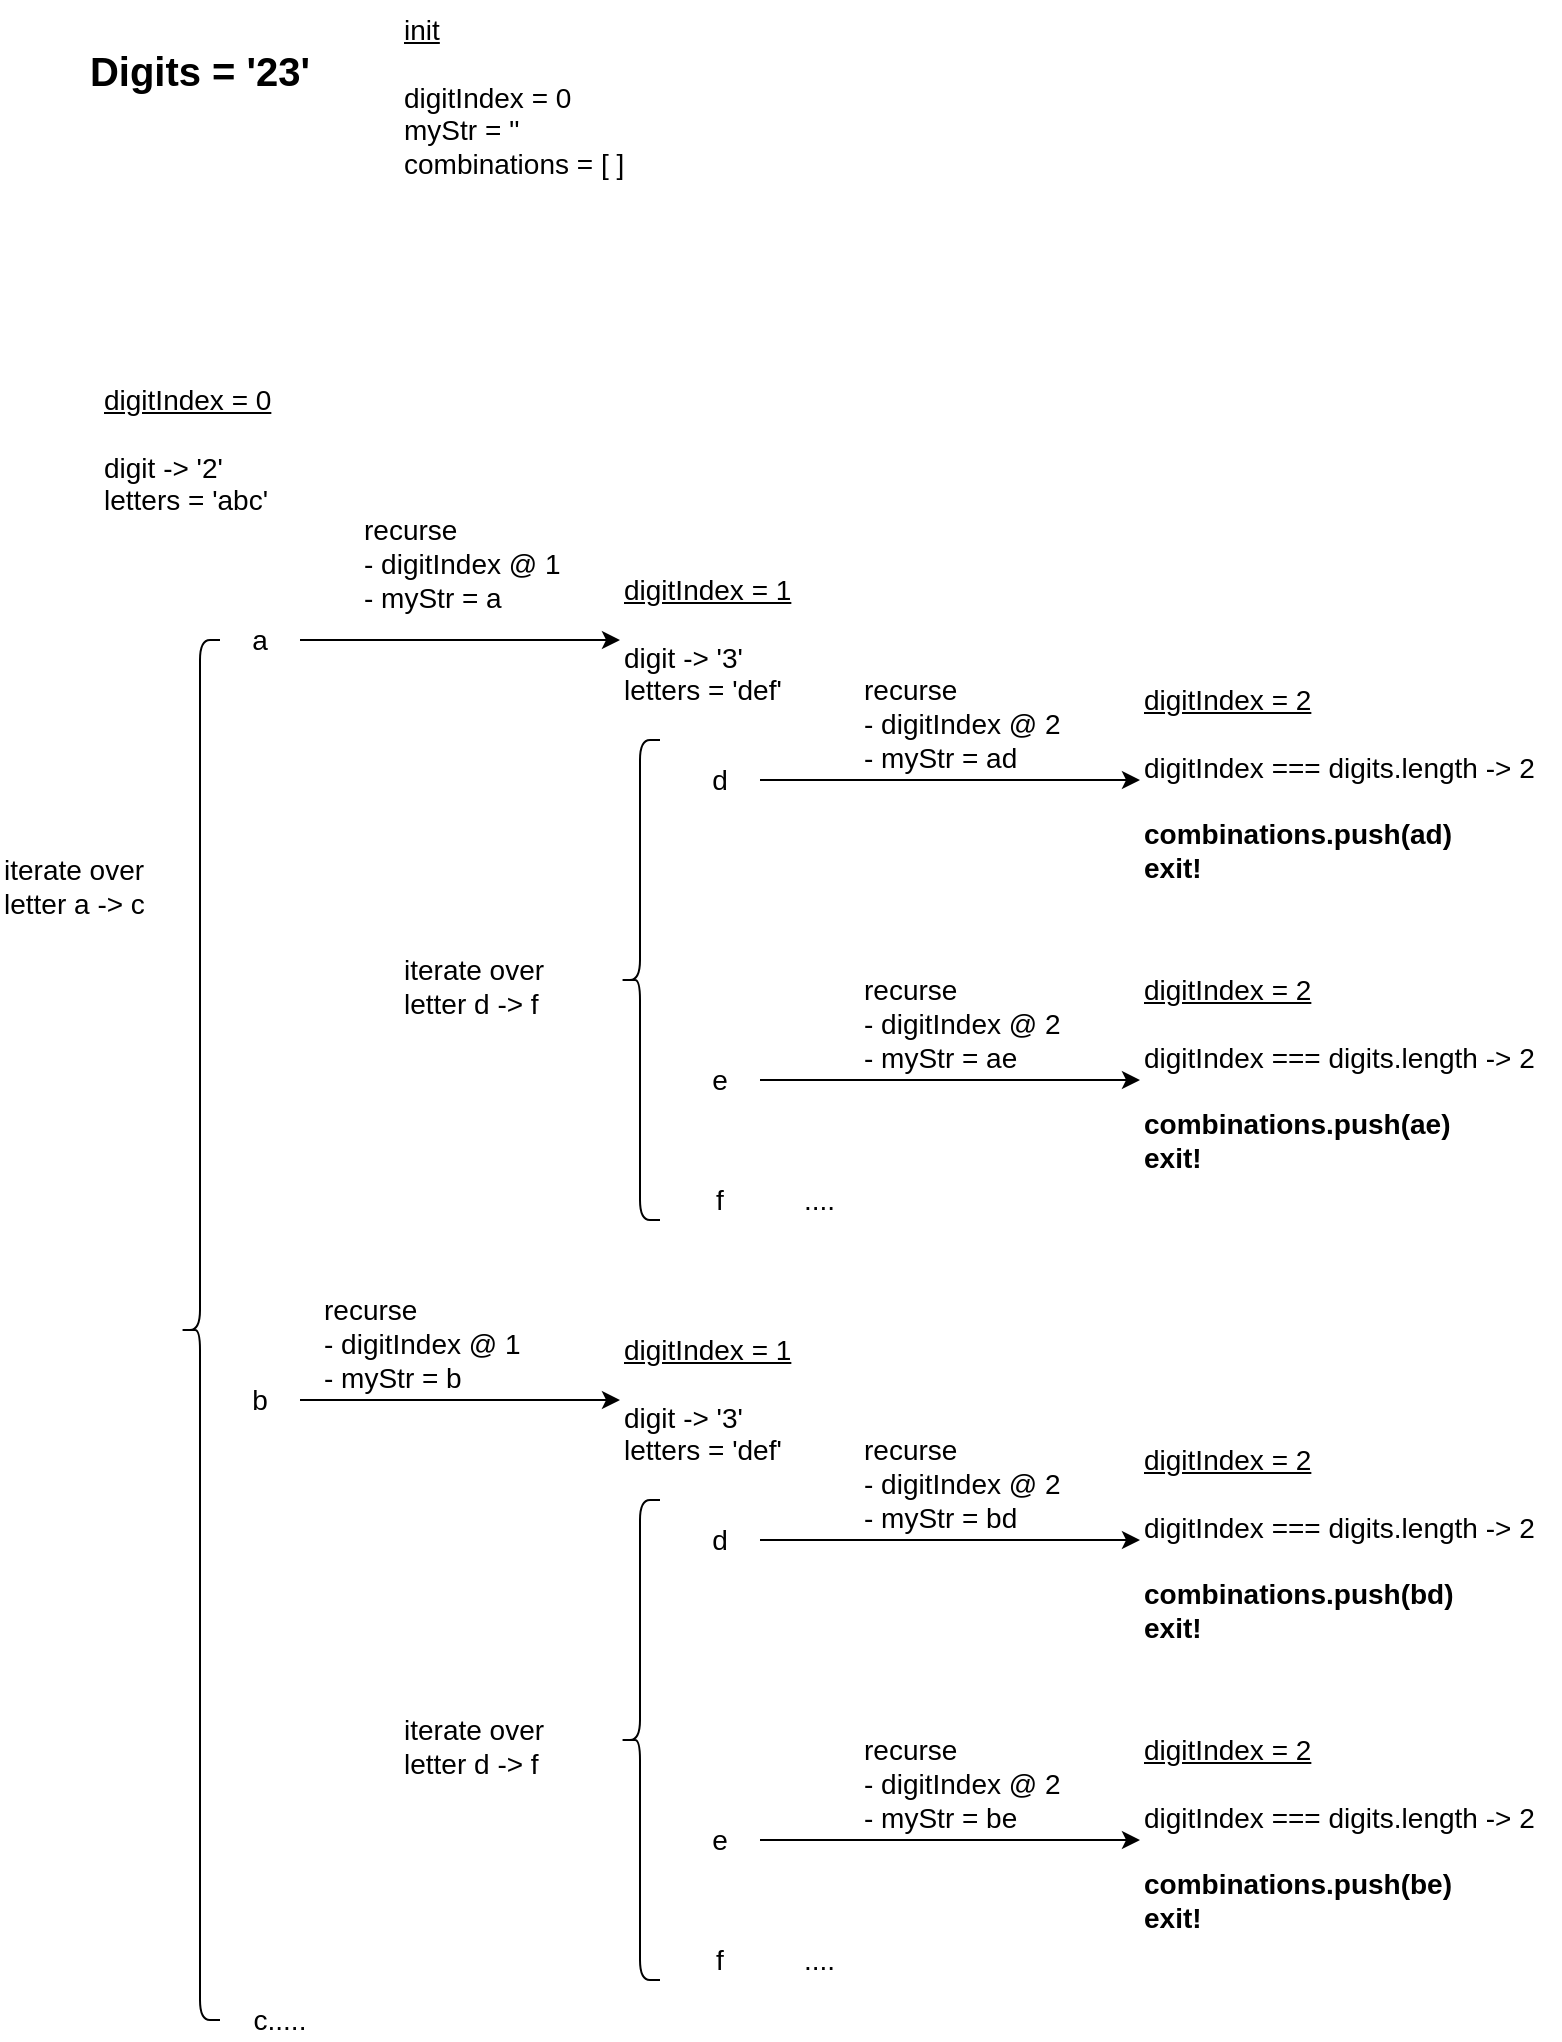 <mxfile version="14.6.13" type="device" pages="2"><diagram id="5uokHB6_kULKvT_LYLOu" name="LC17: Letter Combinations of a Phone Number"><mxGraphModel dx="1310" dy="812" grid="1" gridSize="10" guides="1" tooltips="1" connect="1" arrows="1" fold="1" page="1" pageScale="1" pageWidth="850" pageHeight="1100" math="0" shadow="0"><root><mxCell id="0"/><mxCell id="1" parent="0"/><mxCell id="tpT5C9OehyO62sepOGGb-1" value="Digits = '23'" style="text;html=1;strokeColor=none;fillColor=none;align=center;verticalAlign=middle;whiteSpace=wrap;rounded=0;fontSize=20;fontStyle=1" vertex="1" parent="1"><mxGeometry x="160" y="140" width="160" height="50" as="geometry"/></mxCell><mxCell id="tpT5C9OehyO62sepOGGb-2" value="&lt;u&gt;digitIndex = 0&lt;/u&gt;&lt;br&gt;&lt;br&gt;digit -&amp;gt; '2'&lt;br&gt;letters = 'abc'" style="text;html=1;strokeColor=none;fillColor=none;align=left;verticalAlign=top;whiteSpace=wrap;rounded=0;fontSize=14;" vertex="1" parent="1"><mxGeometry x="190" y="315" width="100" height="80" as="geometry"/></mxCell><mxCell id="tpT5C9OehyO62sepOGGb-3" value="&lt;u&gt;init&lt;/u&gt;&lt;br&gt;&lt;br&gt;digitIndex = 0&lt;br&gt;myStr = ''&lt;br&gt;combinations = [ ]" style="text;html=1;strokeColor=none;fillColor=none;align=left;verticalAlign=top;whiteSpace=wrap;rounded=0;fontSize=14;" vertex="1" parent="1"><mxGeometry x="340" y="130" width="160" height="100" as="geometry"/></mxCell><mxCell id="tpT5C9OehyO62sepOGGb-4" value="a" style="text;html=1;strokeColor=none;fillColor=none;align=center;verticalAlign=middle;whiteSpace=wrap;rounded=0;fontSize=14;" vertex="1" parent="1"><mxGeometry x="250" y="440" width="40" height="20" as="geometry"/></mxCell><mxCell id="tpT5C9OehyO62sepOGGb-5" value="b" style="text;html=1;strokeColor=none;fillColor=none;align=center;verticalAlign=middle;whiteSpace=wrap;rounded=0;fontSize=14;" vertex="1" parent="1"><mxGeometry x="250" y="820" width="40" height="20" as="geometry"/></mxCell><mxCell id="tpT5C9OehyO62sepOGGb-6" value="c....." style="text;html=1;strokeColor=none;fillColor=none;align=center;verticalAlign=middle;whiteSpace=wrap;rounded=0;fontSize=14;" vertex="1" parent="1"><mxGeometry x="260" y="1130" width="40" height="20" as="geometry"/></mxCell><mxCell id="tpT5C9OehyO62sepOGGb-7" value="" style="shape=curlyBracket;whiteSpace=wrap;html=1;rounded=1;fontSize=14;align=left;" vertex="1" parent="1"><mxGeometry x="230" y="450" width="20" height="690" as="geometry"/></mxCell><mxCell id="tpT5C9OehyO62sepOGGb-8" value="iterate over letter a -&amp;gt; c" style="text;html=1;strokeColor=none;fillColor=none;align=left;verticalAlign=top;whiteSpace=wrap;rounded=0;fontSize=14;" vertex="1" parent="1"><mxGeometry x="140" y="550" width="100" height="80" as="geometry"/></mxCell><mxCell id="tpT5C9OehyO62sepOGGb-9" value="&lt;u&gt;digitIndex = 1&lt;/u&gt;&lt;br&gt;&lt;br&gt;digit -&amp;gt; '3'&lt;br&gt;letters = 'def'" style="text;html=1;strokeColor=none;fillColor=none;align=left;verticalAlign=top;whiteSpace=wrap;rounded=0;fontSize=14;" vertex="1" parent="1"><mxGeometry x="450" y="410" width="100" height="80" as="geometry"/></mxCell><mxCell id="tpT5C9OehyO62sepOGGb-10" value="" style="endArrow=classic;html=1;fontSize=14;exitX=1;exitY=0.5;exitDx=0;exitDy=0;entryX=0;entryY=0.5;entryDx=0;entryDy=0;" edge="1" parent="1" source="tpT5C9OehyO62sepOGGb-4" target="tpT5C9OehyO62sepOGGb-9"><mxGeometry width="50" height="50" relative="1" as="geometry"><mxPoint x="350" y="490" as="sourcePoint"/><mxPoint x="400" y="440" as="targetPoint"/></mxGeometry></mxCell><mxCell id="tpT5C9OehyO62sepOGGb-11" value="recurse&lt;br&gt;- digitIndex @ 1&lt;br&gt;- myStr = a" style="text;html=1;strokeColor=none;fillColor=none;align=left;verticalAlign=top;whiteSpace=wrap;rounded=0;fontSize=14;" vertex="1" parent="1"><mxGeometry x="320" y="380" width="110" height="60" as="geometry"/></mxCell><mxCell id="tpT5C9OehyO62sepOGGb-12" value="&lt;u&gt;digitIndex = 1&lt;/u&gt;&lt;br&gt;&lt;br&gt;digit -&amp;gt; '3'&lt;br&gt;letters = 'def'" style="text;html=1;strokeColor=none;fillColor=none;align=left;verticalAlign=top;whiteSpace=wrap;rounded=0;fontSize=14;" vertex="1" parent="1"><mxGeometry x="450" y="790" width="100" height="80" as="geometry"/></mxCell><mxCell id="tpT5C9OehyO62sepOGGb-13" value="" style="endArrow=classic;html=1;fontSize=14;exitX=1;exitY=0.5;exitDx=0;exitDy=0;entryX=0;entryY=0.5;entryDx=0;entryDy=0;" edge="1" parent="1" source="tpT5C9OehyO62sepOGGb-5" target="tpT5C9OehyO62sepOGGb-12"><mxGeometry width="50" height="50" relative="1" as="geometry"><mxPoint x="300" y="730" as="sourcePoint"/><mxPoint x="460" y="730" as="targetPoint"/></mxGeometry></mxCell><mxCell id="tpT5C9OehyO62sepOGGb-14" value="recurse&lt;br&gt;- digitIndex @ 1&lt;br&gt;- myStr = b" style="text;html=1;strokeColor=none;fillColor=none;align=left;verticalAlign=top;whiteSpace=wrap;rounded=0;fontSize=14;" vertex="1" parent="1"><mxGeometry x="300" y="770" width="110" height="60" as="geometry"/></mxCell><mxCell id="tpT5C9OehyO62sepOGGb-15" value="&lt;u&gt;digitIndex = 2&lt;/u&gt;&lt;br&gt;&lt;br&gt;digitIndex === digits.length -&amp;gt; 2&lt;br&gt;&lt;br&gt;&lt;b&gt;combinations.push(ad)&lt;br&gt;exit!&lt;/b&gt;" style="text;html=1;strokeColor=none;fillColor=none;align=left;verticalAlign=top;whiteSpace=wrap;rounded=0;fontSize=14;" vertex="1" parent="1"><mxGeometry x="710" y="465" width="210" height="110" as="geometry"/></mxCell><mxCell id="tpT5C9OehyO62sepOGGb-17" value="d" style="text;html=1;strokeColor=none;fillColor=none;align=center;verticalAlign=middle;whiteSpace=wrap;rounded=0;fontSize=14;" vertex="1" parent="1"><mxGeometry x="480" y="510" width="40" height="20" as="geometry"/></mxCell><mxCell id="tpT5C9OehyO62sepOGGb-18" value="e" style="text;html=1;strokeColor=none;fillColor=none;align=center;verticalAlign=middle;whiteSpace=wrap;rounded=0;fontSize=14;" vertex="1" parent="1"><mxGeometry x="480" y="660" width="40" height="20" as="geometry"/></mxCell><mxCell id="tpT5C9OehyO62sepOGGb-19" value="f" style="text;html=1;strokeColor=none;fillColor=none;align=center;verticalAlign=middle;whiteSpace=wrap;rounded=0;fontSize=14;" vertex="1" parent="1"><mxGeometry x="480" y="720" width="40" height="20" as="geometry"/></mxCell><mxCell id="tpT5C9OehyO62sepOGGb-20" value="" style="endArrow=classic;html=1;fontSize=14;exitX=1;exitY=0.5;exitDx=0;exitDy=0;entryX=0;entryY=0.5;entryDx=0;entryDy=0;" edge="1" parent="1" source="tpT5C9OehyO62sepOGGb-17" target="tpT5C9OehyO62sepOGGb-15"><mxGeometry width="50" height="50" relative="1" as="geometry"><mxPoint x="590" y="560" as="sourcePoint"/><mxPoint x="640" y="510" as="targetPoint"/></mxGeometry></mxCell><mxCell id="tpT5C9OehyO62sepOGGb-21" value="recurse&lt;br&gt;- digitIndex @ 2&lt;br&gt;- myStr = ad" style="text;html=1;strokeColor=none;fillColor=none;align=left;verticalAlign=top;whiteSpace=wrap;rounded=0;fontSize=14;" vertex="1" parent="1"><mxGeometry x="570" y="460" width="110" height="60" as="geometry"/></mxCell><mxCell id="tpT5C9OehyO62sepOGGb-22" value="&lt;u&gt;digitIndex = 2&lt;/u&gt;&lt;br&gt;&lt;br&gt;digitIndex === digits.length -&amp;gt; 2&lt;br&gt;&lt;br&gt;&lt;b&gt;combinations.push(ae)&lt;br&gt;exit!&lt;/b&gt;" style="text;html=1;strokeColor=none;fillColor=none;align=left;verticalAlign=top;whiteSpace=wrap;rounded=0;fontSize=14;" vertex="1" parent="1"><mxGeometry x="710" y="610" width="210" height="110" as="geometry"/></mxCell><mxCell id="tpT5C9OehyO62sepOGGb-24" value="" style="endArrow=classic;html=1;fontSize=14;exitX=1;exitY=0.5;exitDx=0;exitDy=0;entryX=0;entryY=0.5;entryDx=0;entryDy=0;" edge="1" parent="1"><mxGeometry width="50" height="50" relative="1" as="geometry"><mxPoint x="520" y="670" as="sourcePoint"/><mxPoint x="710" y="670" as="targetPoint"/></mxGeometry></mxCell><mxCell id="tpT5C9OehyO62sepOGGb-25" value="recurse&lt;br&gt;- digitIndex @ 2&lt;br&gt;- myStr = ae" style="text;html=1;strokeColor=none;fillColor=none;align=left;verticalAlign=top;whiteSpace=wrap;rounded=0;fontSize=14;" vertex="1" parent="1"><mxGeometry x="570" y="610" width="110" height="60" as="geometry"/></mxCell><mxCell id="tpT5C9OehyO62sepOGGb-26" value="...." style="text;html=1;strokeColor=none;fillColor=none;align=left;verticalAlign=top;whiteSpace=wrap;rounded=0;fontSize=14;" vertex="1" parent="1"><mxGeometry x="540" y="715" width="110" height="30" as="geometry"/></mxCell><mxCell id="tpT5C9OehyO62sepOGGb-27" value="" style="shape=curlyBracket;whiteSpace=wrap;html=1;rounded=1;fontSize=14;align=left;" vertex="1" parent="1"><mxGeometry x="450" y="500" width="20" height="240" as="geometry"/></mxCell><mxCell id="tpT5C9OehyO62sepOGGb-28" value="iterate over letter d -&amp;gt; f" style="text;html=1;strokeColor=none;fillColor=none;align=left;verticalAlign=top;whiteSpace=wrap;rounded=0;fontSize=14;" vertex="1" parent="1"><mxGeometry x="340" y="600" width="100" height="80" as="geometry"/></mxCell><mxCell id="tpT5C9OehyO62sepOGGb-29" value="&lt;u&gt;digitIndex = 2&lt;/u&gt;&lt;br&gt;&lt;br&gt;digitIndex === digits.length -&amp;gt; 2&lt;br&gt;&lt;br&gt;&lt;b&gt;combinations.push(bd)&lt;br&gt;exit!&lt;/b&gt;" style="text;html=1;strokeColor=none;fillColor=none;align=left;verticalAlign=top;whiteSpace=wrap;rounded=0;fontSize=14;" vertex="1" parent="1"><mxGeometry x="710" y="845" width="210" height="110" as="geometry"/></mxCell><mxCell id="tpT5C9OehyO62sepOGGb-30" value="d" style="text;html=1;strokeColor=none;fillColor=none;align=center;verticalAlign=middle;whiteSpace=wrap;rounded=0;fontSize=14;" vertex="1" parent="1"><mxGeometry x="480" y="890" width="40" height="20" as="geometry"/></mxCell><mxCell id="tpT5C9OehyO62sepOGGb-31" value="e" style="text;html=1;strokeColor=none;fillColor=none;align=center;verticalAlign=middle;whiteSpace=wrap;rounded=0;fontSize=14;" vertex="1" parent="1"><mxGeometry x="480" y="1040" width="40" height="20" as="geometry"/></mxCell><mxCell id="tpT5C9OehyO62sepOGGb-32" value="f" style="text;html=1;strokeColor=none;fillColor=none;align=center;verticalAlign=middle;whiteSpace=wrap;rounded=0;fontSize=14;" vertex="1" parent="1"><mxGeometry x="480" y="1100" width="40" height="20" as="geometry"/></mxCell><mxCell id="tpT5C9OehyO62sepOGGb-33" value="" style="endArrow=classic;html=1;fontSize=14;exitX=1;exitY=0.5;exitDx=0;exitDy=0;entryX=0;entryY=0.5;entryDx=0;entryDy=0;" edge="1" parent="1" source="tpT5C9OehyO62sepOGGb-30" target="tpT5C9OehyO62sepOGGb-29"><mxGeometry width="50" height="50" relative="1" as="geometry"><mxPoint x="590" y="940" as="sourcePoint"/><mxPoint x="640" y="890" as="targetPoint"/></mxGeometry></mxCell><mxCell id="tpT5C9OehyO62sepOGGb-34" value="recurse&lt;br&gt;- digitIndex @ 2&lt;br&gt;- myStr = bd" style="text;html=1;strokeColor=none;fillColor=none;align=left;verticalAlign=top;whiteSpace=wrap;rounded=0;fontSize=14;" vertex="1" parent="1"><mxGeometry x="570" y="840" width="110" height="60" as="geometry"/></mxCell><mxCell id="tpT5C9OehyO62sepOGGb-35" value="&lt;u&gt;digitIndex = 2&lt;/u&gt;&lt;br&gt;&lt;br&gt;digitIndex === digits.length -&amp;gt; 2&lt;br&gt;&lt;br&gt;&lt;b&gt;combinations.push(be)&lt;br&gt;exit!&lt;/b&gt;" style="text;html=1;strokeColor=none;fillColor=none;align=left;verticalAlign=top;whiteSpace=wrap;rounded=0;fontSize=14;" vertex="1" parent="1"><mxGeometry x="710" y="990" width="210" height="110" as="geometry"/></mxCell><mxCell id="tpT5C9OehyO62sepOGGb-36" value="" style="endArrow=classic;html=1;fontSize=14;exitX=1;exitY=0.5;exitDx=0;exitDy=0;entryX=0;entryY=0.5;entryDx=0;entryDy=0;" edge="1" parent="1"><mxGeometry width="50" height="50" relative="1" as="geometry"><mxPoint x="520" y="1050" as="sourcePoint"/><mxPoint x="710" y="1050" as="targetPoint"/></mxGeometry></mxCell><mxCell id="tpT5C9OehyO62sepOGGb-37" value="recurse&lt;br&gt;- digitIndex @ 2&lt;br&gt;- myStr = be" style="text;html=1;strokeColor=none;fillColor=none;align=left;verticalAlign=top;whiteSpace=wrap;rounded=0;fontSize=14;" vertex="1" parent="1"><mxGeometry x="570" y="990" width="110" height="60" as="geometry"/></mxCell><mxCell id="tpT5C9OehyO62sepOGGb-38" value="...." style="text;html=1;strokeColor=none;fillColor=none;align=left;verticalAlign=top;whiteSpace=wrap;rounded=0;fontSize=14;" vertex="1" parent="1"><mxGeometry x="540" y="1095" width="110" height="30" as="geometry"/></mxCell><mxCell id="tpT5C9OehyO62sepOGGb-39" value="" style="shape=curlyBracket;whiteSpace=wrap;html=1;rounded=1;fontSize=14;align=left;" vertex="1" parent="1"><mxGeometry x="450" y="880" width="20" height="240" as="geometry"/></mxCell><mxCell id="tpT5C9OehyO62sepOGGb-40" value="iterate over letter d -&amp;gt; f" style="text;html=1;strokeColor=none;fillColor=none;align=left;verticalAlign=top;whiteSpace=wrap;rounded=0;fontSize=14;" vertex="1" parent="1"><mxGeometry x="340" y="980" width="100" height="80" as="geometry"/></mxCell></root></mxGraphModel></diagram><diagram id="pSCcazf5C_0qfcGw3Gmh" name="LC212: Word Search II"><mxGraphModel dx="2560" dy="1912" grid="1" gridSize="10" guides="1" tooltips="1" connect="1" arrows="1" fold="1" page="1" pageScale="1" pageWidth="850" pageHeight="1100" math="0" shadow="0"><root><mxCell id="v2fUpRBBp3sD8vSd8xSZ-0"/><mxCell id="v2fUpRBBp3sD8vSd8xSZ-1" parent="v2fUpRBBp3sD8vSd8xSZ-0"/><mxCell id="v2fUpRBBp3sD8vSd8xSZ-2" value="Building a Trie" style="text;html=1;strokeColor=none;fillColor=none;align=center;verticalAlign=middle;whiteSpace=wrap;rounded=0;fontSize=20;fontStyle=1" vertex="1" parent="v2fUpRBBp3sD8vSd8xSZ-1"><mxGeometry x="70" y="-50" width="220" height="40" as="geometry"/></mxCell><mxCell id="v2fUpRBBp3sD8vSd8xSZ-3" value="words: [dot, dog]" style="text;html=1;strokeColor=none;fillColor=none;align=center;verticalAlign=middle;whiteSpace=wrap;rounded=0;fontSize=14;" vertex="1" parent="v2fUpRBBp3sD8vSd8xSZ-1"><mxGeometry x="320" y="-30" width="140" height="30" as="geometry"/></mxCell><mxCell id="v2fUpRBBp3sD8vSd8xSZ-4" value="root" style="ellipse;whiteSpace=wrap;html=1;aspect=fixed;fontSize=14;align=center;" vertex="1" parent="v2fUpRBBp3sD8vSd8xSZ-1"><mxGeometry x="270" y="180" width="30" height="30" as="geometry"/></mxCell><mxCell id="v2fUpRBBp3sD8vSd8xSZ-5" value="d" style="ellipse;whiteSpace=wrap;html=1;aspect=fixed;fontSize=14;align=center;" vertex="1" parent="v2fUpRBBp3sD8vSd8xSZ-1"><mxGeometry x="185" y="330" width="30" height="30" as="geometry"/></mxCell><mxCell id="v2fUpRBBp3sD8vSd8xSZ-6" value="o" style="ellipse;whiteSpace=wrap;html=1;aspect=fixed;fontSize=14;align=center;" vertex="1" parent="v2fUpRBBp3sD8vSd8xSZ-1"><mxGeometry x="185" y="480" width="30" height="30" as="geometry"/></mxCell><mxCell id="v2fUpRBBp3sD8vSd8xSZ-7" value="g" style="ellipse;whiteSpace=wrap;html=1;aspect=fixed;fontSize=14;align=center;" vertex="1" parent="v2fUpRBBp3sD8vSd8xSZ-1"><mxGeometry x="135" y="550" width="30" height="30" as="geometry"/></mxCell><mxCell id="v2fUpRBBp3sD8vSd8xSZ-8" value="t" style="ellipse;whiteSpace=wrap;html=1;aspect=fixed;fontSize=14;align=center;" vertex="1" parent="v2fUpRBBp3sD8vSd8xSZ-1"><mxGeometry x="235" y="550" width="30" height="30" as="geometry"/></mxCell><mxCell id="v2fUpRBBp3sD8vSd8xSZ-9" value="" style="endArrow=classic;html=1;fontSize=14;exitX=0;exitY=1;exitDx=0;exitDy=0;entryX=0.5;entryY=0;entryDx=0;entryDy=0;" edge="1" parent="v2fUpRBBp3sD8vSd8xSZ-1" source="v2fUpRBBp3sD8vSd8xSZ-4" target="v2fUpRBBp3sD8vSd8xSZ-5"><mxGeometry width="50" height="50" relative="1" as="geometry"><mxPoint x="220" y="250" as="sourcePoint"/><mxPoint x="270" y="200" as="targetPoint"/></mxGeometry></mxCell><mxCell id="v2fUpRBBp3sD8vSd8xSZ-56" value="recurse" style="edgeLabel;html=1;align=center;verticalAlign=middle;resizable=0;points=[];fontSize=14;" vertex="1" connectable="0" parent="v2fUpRBBp3sD8vSd8xSZ-9"><mxGeometry x="-0.135" y="1" relative="1" as="geometry"><mxPoint as="offset"/></mxGeometry></mxCell><mxCell id="v2fUpRBBp3sD8vSd8xSZ-10" value="" style="endArrow=classic;html=1;fontSize=14;exitX=0.5;exitY=1;exitDx=0;exitDy=0;entryX=0.5;entryY=0;entryDx=0;entryDy=0;" edge="1" parent="v2fUpRBBp3sD8vSd8xSZ-1" source="v2fUpRBBp3sD8vSd8xSZ-5" target="v2fUpRBBp3sD8vSd8xSZ-6"><mxGeometry width="50" height="50" relative="1" as="geometry"><mxPoint x="249.393" y="295.607" as="sourcePoint"/><mxPoint x="210" y="340" as="targetPoint"/></mxGeometry></mxCell><mxCell id="v2fUpRBBp3sD8vSd8xSZ-57" value="recurse" style="edgeLabel;html=1;align=center;verticalAlign=middle;resizable=0;points=[];fontSize=14;" vertex="1" connectable="0" parent="v2fUpRBBp3sD8vSd8xSZ-10"><mxGeometry x="-0.529" y="3" relative="1" as="geometry"><mxPoint as="offset"/></mxGeometry></mxCell><mxCell id="v2fUpRBBp3sD8vSd8xSZ-11" value="" style="endArrow=classic;html=1;fontSize=14;exitX=0;exitY=1;exitDx=0;exitDy=0;entryX=0.5;entryY=0;entryDx=0;entryDy=0;" edge="1" parent="v2fUpRBBp3sD8vSd8xSZ-1" source="v2fUpRBBp3sD8vSd8xSZ-6" target="v2fUpRBBp3sD8vSd8xSZ-7"><mxGeometry width="50" height="50" relative="1" as="geometry"><mxPoint x="210" y="450" as="sourcePoint"/><mxPoint x="210" y="490" as="targetPoint"/></mxGeometry></mxCell><mxCell id="v2fUpRBBp3sD8vSd8xSZ-12" value="" style="endArrow=classic;html=1;fontSize=14;exitX=1;exitY=1;exitDx=0;exitDy=0;entryX=0.5;entryY=0;entryDx=0;entryDy=0;" edge="1" parent="v2fUpRBBp3sD8vSd8xSZ-1" source="v2fUpRBBp3sD8vSd8xSZ-6" target="v2fUpRBBp3sD8vSd8xSZ-8"><mxGeometry width="50" height="50" relative="1" as="geometry"><mxPoint x="199.393" y="515.607" as="sourcePoint"/><mxPoint x="160" y="560" as="targetPoint"/></mxGeometry></mxCell><mxCell id="v2fUpRBBp3sD8vSd8xSZ-13" value="TrieNode: {&amp;nbsp; &lt;br&gt;&lt;blockquote style=&quot;margin: 0 0 0 40px ; border: none ; padding: 0px&quot;&gt;&lt;blockquote style=&quot;margin: 0 0 0 40px ; border: none ; padding: 0px&quot;&gt;children: {},&lt;/blockquote&gt;&lt;blockquote style=&quot;margin: 0 0 0 40px ; border: none ; padding: 0px&quot;&gt;word: null&lt;/blockquote&gt;&lt;span&gt;}&lt;/span&gt;&lt;/blockquote&gt;" style="text;html=1;strokeColor=none;fillColor=none;align=left;verticalAlign=middle;whiteSpace=wrap;rounded=0;fontSize=14;" vertex="1" parent="v2fUpRBBp3sD8vSd8xSZ-1"><mxGeometry x="335" y="10" width="225" height="70" as="geometry"/></mxCell><mxCell id="v2fUpRBBp3sD8vSd8xSZ-14" value="loop over each word&amp;nbsp;" style="text;html=1;strokeColor=none;fillColor=none;align=left;verticalAlign=middle;whiteSpace=wrap;rounded=0;fontSize=14;" vertex="1" parent="v2fUpRBBp3sD8vSd8xSZ-1"><mxGeometry x="-140" y="40" width="225" height="30" as="geometry"/></mxCell><mxCell id="v2fUpRBBp3sD8vSd8xSZ-15" value="word == dog" style="text;html=1;strokeColor=none;fillColor=none;align=left;verticalAlign=middle;whiteSpace=wrap;rounded=0;fontSize=14;fontStyle=4" vertex="1" parent="v2fUpRBBp3sD8vSd8xSZ-1"><mxGeometry x="-140" y="90" width="80" height="30" as="geometry"/></mxCell><mxCell id="v2fUpRBBp3sD8vSd8xSZ-17" value="@ root, charIndex @0 -&amp;gt; d&lt;br&gt;&lt;blockquote style=&quot;margin: 0 0 0 40px ; border: none ; padding: 0px&quot;&gt;root.children[d] exist? no!&lt;/blockquote&gt;&lt;blockquote style=&quot;margin: 0 0 0 40px ; border: none ; padding: 0px&quot;&gt;&lt;br&gt;&lt;/blockquote&gt;&lt;blockquote style=&quot;margin: 0 0 0 40px ; border: none ; padding: 0px&quot;&gt;root.children[d] = TreeNode()&lt;/blockquote&gt;&lt;blockquote style=&quot;margin: 0 0 0 40px ; border: none ; padding: 0px&quot;&gt;&lt;br&gt;&lt;/blockquote&gt;&lt;blockquote style=&quot;margin: 0 0 0 40px ; border: none ; padding: 0px&quot;&gt;currentNode = root.children[d] -&amp;gt; nodeD&lt;/blockquote&gt;&lt;blockquote style=&quot;margin: 0 0 0 40px ; border: none ; padding: 0px&quot;&gt;&lt;blockquote style=&quot;margin: 0 0 0 40px ; border: none ; padding: 0px&quot;&gt;&lt;br&gt;&lt;/blockquote&gt;&lt;/blockquote&gt;" style="text;html=1;strokeColor=none;fillColor=none;align=left;verticalAlign=top;whiteSpace=wrap;rounded=0;fontSize=14;" vertex="1" parent="v2fUpRBBp3sD8vSd8xSZ-1"><mxGeometry x="-140" y="120" width="340" height="110" as="geometry"/></mxCell><mxCell id="v2fUpRBBp3sD8vSd8xSZ-18" value="@ nodeD, charIndex @1 -&amp;gt; o&lt;br&gt;&lt;blockquote style=&quot;margin: 0 0 0 40px ; border: none ; padding: 0px&quot;&gt;nodeD.children[o] exist? no!&lt;/blockquote&gt;&lt;blockquote style=&quot;margin: 0 0 0 40px ; border: none ; padding: 0px&quot;&gt;&lt;br&gt;&lt;/blockquote&gt;&lt;blockquote style=&quot;margin: 0 0 0 40px ; border: none ; padding: 0px&quot;&gt;nodeD.children[o] = TreeNode()&lt;/blockquote&gt;&lt;blockquote style=&quot;margin: 0 0 0 40px ; border: none ; padding: 0px&quot;&gt;&lt;br&gt;&lt;/blockquote&gt;&lt;blockquote style=&quot;margin: 0 0 0 40px ; border: none ; padding: 0px&quot;&gt;nodeD = root.children[o] -&amp;gt; nodeO&lt;/blockquote&gt;&lt;blockquote style=&quot;margin: 0 0 0 40px ; border: none ; padding: 0px&quot;&gt;&lt;blockquote style=&quot;margin: 0 0 0 40px ; border: none ; padding: 0px&quot;&gt;&lt;br&gt;&lt;/blockquote&gt;&lt;/blockquote&gt;" style="text;html=1;strokeColor=none;fillColor=none;align=left;verticalAlign=top;whiteSpace=wrap;rounded=0;fontSize=14;" vertex="1" parent="v2fUpRBBp3sD8vSd8xSZ-1"><mxGeometry x="-125" y="270" width="340" height="110" as="geometry"/></mxCell><mxCell id="v2fUpRBBp3sD8vSd8xSZ-19" value="@ nodeO, charIndex @2 -&amp;gt; g&lt;br&gt;&lt;blockquote style=&quot;margin: 0 0 0 40px ; border: none ; padding: 0px&quot;&gt;nodeO.children[g] exist? no!&lt;/blockquote&gt;&lt;blockquote style=&quot;margin: 0 0 0 40px ; border: none ; padding: 0px&quot;&gt;&lt;br&gt;&lt;/blockquote&gt;&lt;blockquote style=&quot;margin: 0 0 0 40px ; border: none ; padding: 0px&quot;&gt;nodeO.children[g] = TreeNode()&lt;/blockquote&gt;&lt;blockquote style=&quot;margin: 0 0 0 40px ; border: none ; padding: 0px&quot;&gt;&lt;br&gt;&lt;/blockquote&gt;&lt;blockquote style=&quot;margin: 0 0 0 40px ; border: none ; padding: 0px&quot;&gt;currentNode = root.children[g] -&amp;gt; nodeG&lt;/blockquote&gt;&lt;blockquote style=&quot;margin: 0 0 0 40px ; border: none ; padding: 0px&quot;&gt;&lt;blockquote style=&quot;margin: 0 0 0 40px ; border: none ; padding: 0px&quot;&gt;&lt;br&gt;&lt;/blockquote&gt;&lt;/blockquote&gt;" style="text;html=1;strokeColor=none;fillColor=none;align=left;verticalAlign=top;whiteSpace=wrap;rounded=0;fontSize=14;" vertex="1" parent="v2fUpRBBp3sD8vSd8xSZ-1"><mxGeometry x="-125" y="410" width="340" height="110" as="geometry"/></mxCell><mxCell id="v2fUpRBBp3sD8vSd8xSZ-20" value="@ nodeG (after loop ends)&lt;br&gt;&lt;blockquote style=&quot;margin: 0 0 0 40px ; border: none ; padding: 0px&quot;&gt;&lt;b&gt;nodeG.word = word -&amp;gt; dog!&lt;/b&gt;&lt;/blockquote&gt;&lt;br&gt;&lt;blockquote style=&quot;margin: 0 0 0 40px ; border: none ; padding: 0px&quot;&gt;&lt;br&gt;&lt;/blockquote&gt;" style="text;html=1;strokeColor=none;fillColor=none;align=left;verticalAlign=top;whiteSpace=wrap;rounded=0;fontSize=14;" vertex="1" parent="v2fUpRBBp3sD8vSd8xSZ-1"><mxGeometry x="-115" y="560" width="340" height="110" as="geometry"/></mxCell><mxCell id="v2fUpRBBp3sD8vSd8xSZ-21" value="word == dot" style="text;html=1;strokeColor=none;fillColor=none;align=left;verticalAlign=middle;whiteSpace=wrap;rounded=0;fontSize=14;fontStyle=4" vertex="1" parent="v2fUpRBBp3sD8vSd8xSZ-1"><mxGeometry x="330" y="110" width="80" height="30" as="geometry"/></mxCell><mxCell id="v2fUpRBBp3sD8vSd8xSZ-22" value="@ root, charIndex @0 -&amp;gt; d&lt;br&gt;&lt;blockquote style=&quot;margin: 0 0 0 40px ; border: none ; padding: 0px&quot;&gt;root.children[d] exist? yes!&lt;/blockquote&gt;&lt;blockquote style=&quot;margin: 0 0 0 40px ; border: none ; padding: 0px&quot;&gt;&lt;br&gt;&lt;/blockquote&gt;&lt;blockquote style=&quot;margin: 0 0 0 40px ; border: none ; padding: 0px&quot;&gt;currentNode = root.children[d] -&amp;gt; nodeD&lt;/blockquote&gt;&lt;blockquote style=&quot;margin: 0 0 0 40px ; border: none ; padding: 0px&quot;&gt;&lt;blockquote style=&quot;margin: 0 0 0 40px ; border: none ; padding: 0px&quot;&gt;&lt;br&gt;&lt;/blockquote&gt;&lt;/blockquote&gt;" style="text;html=1;strokeColor=none;fillColor=none;align=left;verticalAlign=top;whiteSpace=wrap;rounded=0;fontSize=14;" vertex="1" parent="v2fUpRBBp3sD8vSd8xSZ-1"><mxGeometry x="330" y="140" width="340" height="80" as="geometry"/></mxCell><mxCell id="v2fUpRBBp3sD8vSd8xSZ-24" value="@ nodeD, charIndex @1 -&amp;gt; o&lt;br&gt;&lt;blockquote style=&quot;margin: 0 0 0 40px ; border: none ; padding: 0px&quot;&gt;nodeD.children[o] exist? yes!&lt;/blockquote&gt;&lt;blockquote style=&quot;margin: 0 0 0 40px ; border: none ; padding: 0px&quot;&gt;&lt;br&gt;&lt;/blockquote&gt;&lt;blockquote style=&quot;margin: 0 0 0 40px ; border: none ; padding: 0px&quot;&gt;currentNode = root.children[o] -&amp;gt; nodeO&lt;/blockquote&gt;&lt;blockquote style=&quot;margin: 0 0 0 40px ; border: none ; padding: 0px&quot;&gt;&lt;blockquote style=&quot;margin: 0 0 0 40px ; border: none ; padding: 0px&quot;&gt;&lt;br&gt;&lt;/blockquote&gt;&lt;/blockquote&gt;" style="text;html=1;strokeColor=none;fillColor=none;align=left;verticalAlign=top;whiteSpace=wrap;rounded=0;fontSize=14;" vertex="1" parent="v2fUpRBBp3sD8vSd8xSZ-1"><mxGeometry x="270" y="290" width="340" height="80" as="geometry"/></mxCell><mxCell id="v2fUpRBBp3sD8vSd8xSZ-25" value="@ nodeO, charIndex @2 -&amp;gt; g&lt;br&gt;&lt;blockquote style=&quot;margin: 0 0 0 40px ; border: none ; padding: 0px&quot;&gt;nodeO.children[t] exist? no!&lt;/blockquote&gt;&lt;blockquote style=&quot;margin: 0 0 0 40px ; border: none ; padding: 0px&quot;&gt;&lt;br&gt;&lt;/blockquote&gt;&lt;blockquote style=&quot;margin: 0 0 0 40px ; border: none ; padding: 0px&quot;&gt;nodeO.children[t] = TreeNode()&lt;/blockquote&gt;&lt;blockquote style=&quot;margin: 0 0 0 40px ; border: none ; padding: 0px&quot;&gt;&lt;br&gt;&lt;/blockquote&gt;&lt;blockquote style=&quot;margin: 0 0 0 40px ; border: none ; padding: 0px&quot;&gt;currentNode = root.children[t] -&amp;gt; nodeT&lt;/blockquote&gt;&lt;blockquote style=&quot;margin: 0 0 0 40px ; border: none ; padding: 0px&quot;&gt;&lt;blockquote style=&quot;margin: 0 0 0 40px ; border: none ; padding: 0px&quot;&gt;&lt;br&gt;&lt;/blockquote&gt;&lt;/blockquote&gt;" style="text;html=1;strokeColor=none;fillColor=none;align=left;verticalAlign=top;whiteSpace=wrap;rounded=0;fontSize=14;" vertex="1" parent="v2fUpRBBp3sD8vSd8xSZ-1"><mxGeometry x="255" y="420" width="340" height="110" as="geometry"/></mxCell><mxCell id="v2fUpRBBp3sD8vSd8xSZ-26" value="@ nodeT (after loop ends)&lt;br&gt;&lt;blockquote style=&quot;margin: 0 0 0 40px ; border: none ; padding: 0px&quot;&gt;&lt;b&gt;nodeT.word = word -&amp;gt; dot!&lt;/b&gt;&lt;/blockquote&gt;&lt;br&gt;&lt;blockquote style=&quot;margin: 0 0 0 40px ; border: none ; padding: 0px&quot;&gt;&lt;br&gt;&lt;/blockquote&gt;" style="text;html=1;strokeColor=none;fillColor=none;align=left;verticalAlign=top;whiteSpace=wrap;rounded=0;fontSize=14;" vertex="1" parent="v2fUpRBBp3sD8vSd8xSZ-1"><mxGeometry x="290" y="550" width="340" height="110" as="geometry"/></mxCell><mxCell id="v2fUpRBBp3sD8vSd8xSZ-37" value="root's children" style="swimlane;fontStyle=0;childLayout=stackLayout;horizontal=1;startSize=26;horizontalStack=0;resizeParent=1;resizeParentMax=0;resizeLast=0;collapsible=1;marginBottom=0;fontSize=14;align=center;" vertex="1" parent="v2fUpRBBp3sD8vSd8xSZ-1"><mxGeometry x="-290" y="120" width="120" height="52" as="geometry"/></mxCell><mxCell id="v2fUpRBBp3sD8vSd8xSZ-38" value="nodeD" style="text;strokeColor=none;fillColor=none;align=left;verticalAlign=top;spacingLeft=4;spacingRight=4;overflow=hidden;rotatable=0;points=[[0,0.5],[1,0.5]];portConstraint=eastwest;" vertex="1" parent="v2fUpRBBp3sD8vSd8xSZ-37"><mxGeometry y="26" width="120" height="26" as="geometry"/></mxCell><mxCell id="v2fUpRBBp3sD8vSd8xSZ-41" value="nodeD's children" style="swimlane;fontStyle=0;childLayout=stackLayout;horizontal=1;startSize=26;horizontalStack=0;resizeParent=1;resizeParentMax=0;resizeLast=0;collapsible=1;marginBottom=0;fontSize=14;align=center;" vertex="1" parent="v2fUpRBBp3sD8vSd8xSZ-1"><mxGeometry x="-280" y="285" width="130" height="80" as="geometry"/></mxCell><mxCell id="v2fUpRBBp3sD8vSd8xSZ-42" value="nodeO&#10;" style="text;strokeColor=none;fillColor=none;align=left;verticalAlign=top;spacingLeft=4;spacingRight=4;overflow=hidden;rotatable=0;points=[[0,0.5],[1,0.5]];portConstraint=eastwest;" vertex="1" parent="v2fUpRBBp3sD8vSd8xSZ-41"><mxGeometry y="26" width="130" height="54" as="geometry"/></mxCell><mxCell id="v2fUpRBBp3sD8vSd8xSZ-43" value="nodeO's children" style="swimlane;fontStyle=0;childLayout=stackLayout;horizontal=1;startSize=26;horizontalStack=0;resizeParent=1;resizeParentMax=0;resizeLast=0;collapsible=1;marginBottom=0;fontSize=14;align=center;" vertex="1" parent="v2fUpRBBp3sD8vSd8xSZ-1"><mxGeometry x="-280" y="420" width="130" height="80" as="geometry"/></mxCell><mxCell id="v2fUpRBBp3sD8vSd8xSZ-44" value="nodeG" style="text;strokeColor=none;fillColor=none;align=left;verticalAlign=top;spacingLeft=4;spacingRight=4;overflow=hidden;rotatable=0;points=[[0,0.5],[1,0.5]];portConstraint=eastwest;" vertex="1" parent="v2fUpRBBp3sD8vSd8xSZ-43"><mxGeometry y="26" width="130" height="54" as="geometry"/></mxCell><mxCell id="v2fUpRBBp3sD8vSd8xSZ-46" value="nodeG's children" style="swimlane;fontStyle=0;childLayout=stackLayout;horizontal=1;startSize=26;horizontalStack=0;resizeParent=1;resizeParentMax=0;resizeLast=0;collapsible=1;marginBottom=0;fontSize=14;align=center;" vertex="1" parent="v2fUpRBBp3sD8vSd8xSZ-1"><mxGeometry x="-285" y="540" width="140" height="80" as="geometry"/></mxCell><mxCell id="v2fUpRBBp3sD8vSd8xSZ-47" value="&lt;empty&gt;" style="text;strokeColor=none;fillColor=none;align=left;verticalAlign=top;spacingLeft=4;spacingRight=4;overflow=hidden;rotatable=0;points=[[0,0.5],[1,0.5]];portConstraint=eastwest;" vertex="1" parent="v2fUpRBBp3sD8vSd8xSZ-46"><mxGeometry y="26" width="140" height="54" as="geometry"/></mxCell><mxCell id="v2fUpRBBp3sD8vSd8xSZ-48" value="root's children" style="swimlane;fontStyle=0;childLayout=stackLayout;horizontal=1;startSize=26;horizontalStack=0;resizeParent=1;resizeParentMax=0;resizeLast=0;collapsible=1;marginBottom=0;fontSize=14;align=center;" vertex="1" parent="v2fUpRBBp3sD8vSd8xSZ-1"><mxGeometry x="570" y="120" width="120" height="52" as="geometry"/></mxCell><mxCell id="v2fUpRBBp3sD8vSd8xSZ-49" value="nodeD" style="text;strokeColor=none;fillColor=none;align=left;verticalAlign=top;spacingLeft=4;spacingRight=4;overflow=hidden;rotatable=0;points=[[0,0.5],[1,0.5]];portConstraint=eastwest;" vertex="1" parent="v2fUpRBBp3sD8vSd8xSZ-48"><mxGeometry y="26" width="120" height="26" as="geometry"/></mxCell><mxCell id="v2fUpRBBp3sD8vSd8xSZ-50" value="nodeD's children" style="swimlane;fontStyle=0;childLayout=stackLayout;horizontal=1;startSize=26;horizontalStack=0;resizeParent=1;resizeParentMax=0;resizeLast=0;collapsible=1;marginBottom=0;fontSize=14;align=center;" vertex="1" parent="v2fUpRBBp3sD8vSd8xSZ-1"><mxGeometry x="580" y="300" width="130" height="80" as="geometry"/></mxCell><mxCell id="v2fUpRBBp3sD8vSd8xSZ-51" value="nodeO&#10;" style="text;strokeColor=none;fillColor=none;align=left;verticalAlign=top;spacingLeft=4;spacingRight=4;overflow=hidden;rotatable=0;points=[[0,0.5],[1,0.5]];portConstraint=eastwest;" vertex="1" parent="v2fUpRBBp3sD8vSd8xSZ-50"><mxGeometry y="26" width="130" height="54" as="geometry"/></mxCell><mxCell id="v2fUpRBBp3sD8vSd8xSZ-52" value="nodeO's children" style="swimlane;fontStyle=0;childLayout=stackLayout;horizontal=1;startSize=26;horizontalStack=0;resizeParent=1;resizeParentMax=0;resizeLast=0;collapsible=1;marginBottom=0;fontSize=14;align=center;" vertex="1" parent="v2fUpRBBp3sD8vSd8xSZ-1"><mxGeometry x="565" y="430" width="130" height="80" as="geometry"/></mxCell><mxCell id="v2fUpRBBp3sD8vSd8xSZ-53" value="nodeG&#10;nodeT" style="text;strokeColor=none;fillColor=none;align=left;verticalAlign=top;spacingLeft=4;spacingRight=4;overflow=hidden;rotatable=0;points=[[0,0.5],[1,0.5]];portConstraint=eastwest;fontStyle=1" vertex="1" parent="v2fUpRBBp3sD8vSd8xSZ-52"><mxGeometry y="26" width="130" height="54" as="geometry"/></mxCell><mxCell id="v2fUpRBBp3sD8vSd8xSZ-54" value="nodeT's children" style="swimlane;fontStyle=0;childLayout=stackLayout;horizontal=1;startSize=26;horizontalStack=0;resizeParent=1;resizeParentMax=0;resizeLast=0;collapsible=1;marginBottom=0;fontSize=14;align=center;" vertex="1" parent="v2fUpRBBp3sD8vSd8xSZ-1"><mxGeometry x="560" y="540" width="140" height="80" as="geometry"/></mxCell><mxCell id="v2fUpRBBp3sD8vSd8xSZ-55" value="&lt;empty&gt;" style="text;strokeColor=none;fillColor=none;align=left;verticalAlign=top;spacingLeft=4;spacingRight=4;overflow=hidden;rotatable=0;points=[[0,0.5],[1,0.5]];portConstraint=eastwest;" vertex="1" parent="v2fUpRBBp3sD8vSd8xSZ-54"><mxGeometry y="26" width="140" height="54" as="geometry"/></mxCell><mxCell id="v2fUpRBBp3sD8vSd8xSZ-58" value="t" style="rounded=0;whiteSpace=wrap;html=1;fontSize=18;align=center;" vertex="1" parent="v2fUpRBBp3sD8vSd8xSZ-1"><mxGeometry x="-120" y="800" width="40" height="40" as="geometry"/></mxCell><mxCell id="v2fUpRBBp3sD8vSd8xSZ-59" value="a" style="rounded=0;whiteSpace=wrap;html=1;fontSize=18;align=center;" vertex="1" parent="v2fUpRBBp3sD8vSd8xSZ-1"><mxGeometry x="-80" y="800" width="40" height="40" as="geometry"/></mxCell><mxCell id="v2fUpRBBp3sD8vSd8xSZ-60" value="e" style="rounded=0;whiteSpace=wrap;html=1;fontSize=18;align=center;" vertex="1" parent="v2fUpRBBp3sD8vSd8xSZ-1"><mxGeometry x="-40" y="800" width="40" height="40" as="geometry"/></mxCell><mxCell id="v2fUpRBBp3sD8vSd8xSZ-61" value="h" style="rounded=0;whiteSpace=wrap;html=1;fontSize=18;align=center;" vertex="1" parent="v2fUpRBBp3sD8vSd8xSZ-1"><mxGeometry x="-120" y="840" width="40" height="40" as="geometry"/></mxCell><mxCell id="v2fUpRBBp3sD8vSd8xSZ-62" value="d" style="rounded=0;whiteSpace=wrap;html=1;fontSize=18;align=center;" vertex="1" parent="v2fUpRBBp3sD8vSd8xSZ-1"><mxGeometry x="-80" y="840" width="40" height="40" as="geometry"/></mxCell><mxCell id="v2fUpRBBp3sD8vSd8xSZ-63" value="o" style="rounded=0;whiteSpace=wrap;html=1;fontSize=18;align=center;" vertex="1" parent="v2fUpRBBp3sD8vSd8xSZ-1"><mxGeometry x="-40" y="840" width="40" height="40" as="geometry"/></mxCell><mxCell id="v2fUpRBBp3sD8vSd8xSZ-64" value="f" style="rounded=0;whiteSpace=wrap;html=1;fontSize=18;align=center;" vertex="1" parent="v2fUpRBBp3sD8vSd8xSZ-1"><mxGeometry x="-120" y="880" width="40" height="40" as="geometry"/></mxCell><mxCell id="v2fUpRBBp3sD8vSd8xSZ-65" value="l" style="rounded=0;whiteSpace=wrap;html=1;fontSize=18;align=center;" vertex="1" parent="v2fUpRBBp3sD8vSd8xSZ-1"><mxGeometry x="-80" y="880" width="40" height="40" as="geometry"/></mxCell><mxCell id="v2fUpRBBp3sD8vSd8xSZ-66" value="g" style="rounded=0;whiteSpace=wrap;html=1;fontSize=18;align=center;" vertex="1" parent="v2fUpRBBp3sD8vSd8xSZ-1"><mxGeometry x="-40" y="880" width="40" height="40" as="geometry"/></mxCell><mxCell id="v2fUpRBBp3sD8vSd8xSZ-67" value="loop over each character" style="text;html=1;strokeColor=none;fillColor=none;align=left;verticalAlign=middle;whiteSpace=wrap;rounded=0;fontSize=18;" vertex="1" parent="v2fUpRBBp3sD8vSd8xSZ-1"><mxGeometry x="-410" y="930" width="225" height="30" as="geometry"/></mxCell><mxCell id="v2fUpRBBp3sD8vSd8xSZ-68" value="" style="endArrow=classic;html=1;fontSize=18;" edge="1" parent="v2fUpRBBp3sD8vSd8xSZ-1"><mxGeometry width="50" height="50" relative="1" as="geometry"><mxPoint x="-150" y="800" as="sourcePoint"/><mxPoint x="-150" y="910" as="targetPoint"/></mxGeometry></mxCell><mxCell id="v2fUpRBBp3sD8vSd8xSZ-71" value="rowIndex" style="edgeLabel;html=1;align=center;verticalAlign=middle;resizable=0;points=[];fontSize=18;" vertex="1" connectable="0" parent="v2fUpRBBp3sD8vSd8xSZ-68"><mxGeometry x="-0.226" y="-6" relative="1" as="geometry"><mxPoint x="-24" y="-3" as="offset"/></mxGeometry></mxCell><mxCell id="v2fUpRBBp3sD8vSd8xSZ-69" value="" style="endArrow=classic;html=1;fontSize=18;" edge="1" parent="v2fUpRBBp3sD8vSd8xSZ-1"><mxGeometry width="50" height="50" relative="1" as="geometry"><mxPoint x="-120.0" y="765" as="sourcePoint"/><mxPoint x="10" y="765" as="targetPoint"/></mxGeometry></mxCell><mxCell id="v2fUpRBBp3sD8vSd8xSZ-70" value="colIndex" style="edgeLabel;html=1;align=center;verticalAlign=middle;resizable=0;points=[];fontSize=18;" vertex="1" connectable="0" parent="v2fUpRBBp3sD8vSd8xSZ-69"><mxGeometry x="0.426" y="-3" relative="1" as="geometry"><mxPoint x="-33" y="-18" as="offset"/></mxGeometry></mxCell><mxCell id="v2fUpRBBp3sD8vSd8xSZ-72" value="@t, root.children[t] exist? No!&lt;br style=&quot;font-size: 18px;&quot;&gt;@a? no&lt;br style=&quot;font-size: 18px;&quot;&gt;....&lt;br style=&quot;font-size: 18px;&quot;&gt;&lt;br style=&quot;font-size: 18px;&quot;&gt;@d, root.children[d] exist? yes!" style="text;html=1;strokeColor=none;fillColor=none;align=left;verticalAlign=top;whiteSpace=wrap;rounded=0;fontSize=18;" vertex="1" parent="v2fUpRBBp3sD8vSd8xSZ-1"><mxGeometry x="-300" y="970" width="320" height="100" as="geometry"/></mxCell><mxCell id="v2fUpRBBp3sD8vSd8xSZ-73" value="&lt;font style=&quot;font-size: 18px;&quot;&gt;M[1][1] = $ -&amp;gt; a random symbol that's not d&lt;br style=&quot;font-size: 18px;&quot;&gt;&lt;br style=&quot;font-size: 18px;&quot;&gt;&lt;/font&gt;&lt;font style=&quot;font-size: 18px;&quot;&gt;&amp;nbsp;traverse in all 4 directions&lt;br style=&quot;font-size: 18px;&quot;&gt;&lt;br style=&quot;font-size: 18px;&quot;&gt;M[1][1] = d -&amp;gt; put d back after exploring paths that start from d&lt;br style=&quot;font-size: 18px;&quot;&gt;&lt;/font&gt;" style="text;html=1;strokeColor=none;fillColor=none;align=left;verticalAlign=top;whiteSpace=wrap;rounded=0;fontSize=18;" vertex="1" parent="v2fUpRBBp3sD8vSd8xSZ-1"><mxGeometry x="-250" y="1100" width="285" height="230" as="geometry"/></mxCell><mxCell id="v2fUpRBBp3sD8vSd8xSZ-74" value="" style="endArrow=classic;html=1;fontSize=18;" edge="1" parent="v2fUpRBBp3sD8vSd8xSZ-1"><mxGeometry width="50" height="50" relative="1" as="geometry"><mxPoint x="30" y="1120" as="sourcePoint"/><mxPoint x="200" y="940" as="targetPoint"/></mxGeometry></mxCell><mxCell id="v2fUpRBBp3sD8vSd8xSZ-75" value="t" style="rounded=0;whiteSpace=wrap;html=1;fontSize=18;align=center;" vertex="1" parent="v2fUpRBBp3sD8vSd8xSZ-1"><mxGeometry x="-410" y="1090" width="40" height="40" as="geometry"/></mxCell><mxCell id="v2fUpRBBp3sD8vSd8xSZ-76" value="a" style="rounded=0;whiteSpace=wrap;html=1;fontSize=18;align=center;" vertex="1" parent="v2fUpRBBp3sD8vSd8xSZ-1"><mxGeometry x="-370" y="1090" width="40" height="40" as="geometry"/></mxCell><mxCell id="v2fUpRBBp3sD8vSd8xSZ-77" value="e" style="rounded=0;whiteSpace=wrap;html=1;fontSize=18;align=center;" vertex="1" parent="v2fUpRBBp3sD8vSd8xSZ-1"><mxGeometry x="-330" y="1090" width="40" height="40" as="geometry"/></mxCell><mxCell id="v2fUpRBBp3sD8vSd8xSZ-78" value="h" style="rounded=0;whiteSpace=wrap;html=1;fontSize=18;align=center;" vertex="1" parent="v2fUpRBBp3sD8vSd8xSZ-1"><mxGeometry x="-410" y="1130" width="40" height="40" as="geometry"/></mxCell><mxCell id="v2fUpRBBp3sD8vSd8xSZ-79" value="d" style="rounded=0;whiteSpace=wrap;html=1;fontSize=18;align=center;fillColor=#fff2cc;strokeColor=#d6b656;" vertex="1" parent="v2fUpRBBp3sD8vSd8xSZ-1"><mxGeometry x="-370" y="1130" width="40" height="40" as="geometry"/></mxCell><mxCell id="v2fUpRBBp3sD8vSd8xSZ-80" value="o" style="rounded=0;whiteSpace=wrap;html=1;fontSize=18;align=center;" vertex="1" parent="v2fUpRBBp3sD8vSd8xSZ-1"><mxGeometry x="-330" y="1130" width="40" height="40" as="geometry"/></mxCell><mxCell id="v2fUpRBBp3sD8vSd8xSZ-81" value="f" style="rounded=0;whiteSpace=wrap;html=1;fontSize=18;align=center;" vertex="1" parent="v2fUpRBBp3sD8vSd8xSZ-1"><mxGeometry x="-410" y="1170" width="40" height="40" as="geometry"/></mxCell><mxCell id="v2fUpRBBp3sD8vSd8xSZ-82" value="l" style="rounded=0;whiteSpace=wrap;html=1;fontSize=18;align=center;" vertex="1" parent="v2fUpRBBp3sD8vSd8xSZ-1"><mxGeometry x="-370" y="1170" width="40" height="40" as="geometry"/></mxCell><mxCell id="v2fUpRBBp3sD8vSd8xSZ-83" value="g" style="rounded=0;whiteSpace=wrap;html=1;fontSize=18;align=center;" vertex="1" parent="v2fUpRBBp3sD8vSd8xSZ-1"><mxGeometry x="-330" y="1170" width="40" height="40" as="geometry"/></mxCell><mxCell id="v2fUpRBBp3sD8vSd8xSZ-84" value="t" style="rounded=0;whiteSpace=wrap;html=1;fontSize=18;align=center;" vertex="1" parent="v2fUpRBBp3sD8vSd8xSZ-1"><mxGeometry x="205" y="850" width="40" height="40" as="geometry"/></mxCell><mxCell id="v2fUpRBBp3sD8vSd8xSZ-85" value="a" style="rounded=0;whiteSpace=wrap;html=1;fontSize=18;align=center;fillColor=#fff2cc;strokeColor=#d6b656;" vertex="1" parent="v2fUpRBBp3sD8vSd8xSZ-1"><mxGeometry x="245" y="850" width="40" height="40" as="geometry"/></mxCell><mxCell id="v2fUpRBBp3sD8vSd8xSZ-86" value="e" style="rounded=0;whiteSpace=wrap;html=1;fontSize=18;align=center;" vertex="1" parent="v2fUpRBBp3sD8vSd8xSZ-1"><mxGeometry x="285" y="850" width="40" height="40" as="geometry"/></mxCell><mxCell id="v2fUpRBBp3sD8vSd8xSZ-87" value="h" style="rounded=0;whiteSpace=wrap;html=1;fontSize=18;align=center;" vertex="1" parent="v2fUpRBBp3sD8vSd8xSZ-1"><mxGeometry x="205" y="890" width="40" height="40" as="geometry"/></mxCell><mxCell id="v2fUpRBBp3sD8vSd8xSZ-88" value="$" style="rounded=0;whiteSpace=wrap;html=1;fontSize=18;align=center;" vertex="1" parent="v2fUpRBBp3sD8vSd8xSZ-1"><mxGeometry x="245" y="890" width="40" height="40" as="geometry"/></mxCell><mxCell id="v2fUpRBBp3sD8vSd8xSZ-89" value="o" style="rounded=0;whiteSpace=wrap;html=1;fontSize=18;align=center;" vertex="1" parent="v2fUpRBBp3sD8vSd8xSZ-1"><mxGeometry x="285" y="890" width="40" height="40" as="geometry"/></mxCell><mxCell id="v2fUpRBBp3sD8vSd8xSZ-90" value="f" style="rounded=0;whiteSpace=wrap;html=1;fontSize=18;align=center;" vertex="1" parent="v2fUpRBBp3sD8vSd8xSZ-1"><mxGeometry x="205" y="930" width="40" height="40" as="geometry"/></mxCell><mxCell id="v2fUpRBBp3sD8vSd8xSZ-91" value="l" style="rounded=0;whiteSpace=wrap;html=1;fontSize=18;align=center;" vertex="1" parent="v2fUpRBBp3sD8vSd8xSZ-1"><mxGeometry x="245" y="930" width="40" height="40" as="geometry"/></mxCell><mxCell id="v2fUpRBBp3sD8vSd8xSZ-92" value="g" style="rounded=0;whiteSpace=wrap;html=1;fontSize=18;align=center;" vertex="1" parent="v2fUpRBBp3sD8vSd8xSZ-1"><mxGeometry x="285" y="930" width="40" height="40" as="geometry"/></mxCell><mxCell id="v2fUpRBBp3sD8vSd8xSZ-93" value="&lt;font style=&quot;font-size: 18px;&quot;&gt;@a, parentNode -&amp;gt; nodeD&lt;br style=&quot;font-size: 18px;&quot;&gt;&lt;br style=&quot;font-size: 18px;&quot;&gt;parentNode.children[a]? No! exit&lt;br style=&quot;font-size: 18px;&quot;&gt;&lt;br style=&quot;font-size: 18px;&quot;&gt;&lt;/font&gt;" style="text;html=1;strokeColor=none;fillColor=none;align=left;verticalAlign=top;whiteSpace=wrap;rounded=0;fontSize=18;" vertex="1" parent="v2fUpRBBp3sD8vSd8xSZ-1"><mxGeometry x="380" y="840" width="285" height="130" as="geometry"/></mxCell><mxCell id="v2fUpRBBp3sD8vSd8xSZ-94" value="t" style="rounded=0;whiteSpace=wrap;html=1;fontSize=18;align=center;" vertex="1" parent="v2fUpRBBp3sD8vSd8xSZ-1"><mxGeometry x="200" y="1010" width="40" height="40" as="geometry"/></mxCell><mxCell id="v2fUpRBBp3sD8vSd8xSZ-95" value="a" style="rounded=0;whiteSpace=wrap;html=1;fontSize=18;align=center;" vertex="1" parent="v2fUpRBBp3sD8vSd8xSZ-1"><mxGeometry x="240" y="1010" width="40" height="40" as="geometry"/></mxCell><mxCell id="v2fUpRBBp3sD8vSd8xSZ-96" value="e" style="rounded=0;whiteSpace=wrap;html=1;fontSize=18;align=center;" vertex="1" parent="v2fUpRBBp3sD8vSd8xSZ-1"><mxGeometry x="280" y="1010" width="40" height="40" as="geometry"/></mxCell><mxCell id="v2fUpRBBp3sD8vSd8xSZ-97" value="h" style="rounded=0;whiteSpace=wrap;html=1;fontSize=18;align=center;fillColor=#fff2cc;strokeColor=#d6b656;" vertex="1" parent="v2fUpRBBp3sD8vSd8xSZ-1"><mxGeometry x="200" y="1050" width="40" height="40" as="geometry"/></mxCell><mxCell id="v2fUpRBBp3sD8vSd8xSZ-98" value="$" style="rounded=0;whiteSpace=wrap;html=1;fontSize=18;align=center;" vertex="1" parent="v2fUpRBBp3sD8vSd8xSZ-1"><mxGeometry x="240" y="1050" width="40" height="40" as="geometry"/></mxCell><mxCell id="v2fUpRBBp3sD8vSd8xSZ-99" value="o" style="rounded=0;whiteSpace=wrap;html=1;fontSize=18;align=center;" vertex="1" parent="v2fUpRBBp3sD8vSd8xSZ-1"><mxGeometry x="280" y="1050" width="40" height="40" as="geometry"/></mxCell><mxCell id="v2fUpRBBp3sD8vSd8xSZ-100" value="f" style="rounded=0;whiteSpace=wrap;html=1;fontSize=18;align=center;" vertex="1" parent="v2fUpRBBp3sD8vSd8xSZ-1"><mxGeometry x="200" y="1090" width="40" height="40" as="geometry"/></mxCell><mxCell id="v2fUpRBBp3sD8vSd8xSZ-101" value="l" style="rounded=0;whiteSpace=wrap;html=1;fontSize=18;align=center;" vertex="1" parent="v2fUpRBBp3sD8vSd8xSZ-1"><mxGeometry x="240" y="1090" width="40" height="40" as="geometry"/></mxCell><mxCell id="v2fUpRBBp3sD8vSd8xSZ-102" value="g" style="rounded=0;whiteSpace=wrap;html=1;fontSize=18;align=center;" vertex="1" parent="v2fUpRBBp3sD8vSd8xSZ-1"><mxGeometry x="280" y="1090" width="40" height="40" as="geometry"/></mxCell><mxCell id="v2fUpRBBp3sD8vSd8xSZ-103" value="&lt;font style=&quot;font-size: 18px;&quot;&gt;@h, parentNode -&amp;gt; nodeD&lt;br style=&quot;font-size: 18px;&quot;&gt;&lt;br style=&quot;font-size: 18px;&quot;&gt;parentNode.children[h]? No! exit&lt;br style=&quot;font-size: 18px;&quot;&gt;&lt;br style=&quot;font-size: 18px;&quot;&gt;&lt;/font&gt;" style="text;html=1;strokeColor=none;fillColor=none;align=left;verticalAlign=top;whiteSpace=wrap;rounded=0;fontSize=18;" vertex="1" parent="v2fUpRBBp3sD8vSd8xSZ-1"><mxGeometry x="375" y="1000" width="285" height="130" as="geometry"/></mxCell><mxCell id="v2fUpRBBp3sD8vSd8xSZ-104" value="" style="endArrow=classic;html=1;fontSize=18;entryX=0;entryY=0.75;entryDx=0;entryDy=0;" edge="1" parent="v2fUpRBBp3sD8vSd8xSZ-1" target="v2fUpRBBp3sD8vSd8xSZ-97"><mxGeometry width="50" height="50" relative="1" as="geometry"><mxPoint x="40" y="1130" as="sourcePoint"/><mxPoint x="240" y="1080" as="targetPoint"/></mxGeometry></mxCell><mxCell id="v2fUpRBBp3sD8vSd8xSZ-114" value="t" style="rounded=0;whiteSpace=wrap;html=1;fontSize=18;align=center;" vertex="1" parent="v2fUpRBBp3sD8vSd8xSZ-1"><mxGeometry x="200" y="1180" width="40" height="40" as="geometry"/></mxCell><mxCell id="v2fUpRBBp3sD8vSd8xSZ-115" value="a" style="rounded=0;whiteSpace=wrap;html=1;fontSize=18;align=center;" vertex="1" parent="v2fUpRBBp3sD8vSd8xSZ-1"><mxGeometry x="240" y="1180" width="40" height="40" as="geometry"/></mxCell><mxCell id="v2fUpRBBp3sD8vSd8xSZ-116" value="e" style="rounded=0;whiteSpace=wrap;html=1;fontSize=18;align=center;" vertex="1" parent="v2fUpRBBp3sD8vSd8xSZ-1"><mxGeometry x="280" y="1180" width="40" height="40" as="geometry"/></mxCell><mxCell id="v2fUpRBBp3sD8vSd8xSZ-124" value="" style="edgeStyle=orthogonalEdgeStyle;rounded=0;orthogonalLoop=1;jettySize=auto;html=1;fontSize=18;" edge="1" parent="v2fUpRBBp3sD8vSd8xSZ-1" source="v2fUpRBBp3sD8vSd8xSZ-117" target="v2fUpRBBp3sD8vSd8xSZ-122"><mxGeometry relative="1" as="geometry"/></mxCell><mxCell id="v2fUpRBBp3sD8vSd8xSZ-117" value="h" style="rounded=0;whiteSpace=wrap;html=1;fontSize=18;align=center;" vertex="1" parent="v2fUpRBBp3sD8vSd8xSZ-1"><mxGeometry x="200" y="1220" width="40" height="40" as="geometry"/></mxCell><mxCell id="v2fUpRBBp3sD8vSd8xSZ-118" value="$" style="rounded=0;whiteSpace=wrap;html=1;fontSize=18;align=center;" vertex="1" parent="v2fUpRBBp3sD8vSd8xSZ-1"><mxGeometry x="240" y="1220" width="40" height="40" as="geometry"/></mxCell><mxCell id="v2fUpRBBp3sD8vSd8xSZ-119" value="o" style="rounded=0;whiteSpace=wrap;html=1;fontSize=18;align=center;" vertex="1" parent="v2fUpRBBp3sD8vSd8xSZ-1"><mxGeometry x="280" y="1220" width="40" height="40" as="geometry"/></mxCell><mxCell id="v2fUpRBBp3sD8vSd8xSZ-120" value="f" style="rounded=0;whiteSpace=wrap;html=1;fontSize=18;align=center;" vertex="1" parent="v2fUpRBBp3sD8vSd8xSZ-1"><mxGeometry x="200" y="1260" width="40" height="40" as="geometry"/></mxCell><mxCell id="v2fUpRBBp3sD8vSd8xSZ-121" value="l" style="rounded=0;whiteSpace=wrap;html=1;fontSize=18;align=center;fillColor=#fff2cc;strokeColor=#d6b656;" vertex="1" parent="v2fUpRBBp3sD8vSd8xSZ-1"><mxGeometry x="240" y="1260" width="40" height="40" as="geometry"/></mxCell><mxCell id="v2fUpRBBp3sD8vSd8xSZ-122" value="g" style="rounded=0;whiteSpace=wrap;html=1;fontSize=18;align=center;" vertex="1" parent="v2fUpRBBp3sD8vSd8xSZ-1"><mxGeometry x="280" y="1260" width="40" height="40" as="geometry"/></mxCell><mxCell id="v2fUpRBBp3sD8vSd8xSZ-123" value="&lt;font style=&quot;font-size: 18px;&quot;&gt;@l, parentNode -&amp;gt; nodeD&lt;br style=&quot;font-size: 18px;&quot;&gt;&lt;br style=&quot;font-size: 18px;&quot;&gt;parentNode.children[l]? No! exit&lt;br style=&quot;font-size: 18px;&quot;&gt;&lt;br style=&quot;font-size: 18px;&quot;&gt;&lt;/font&gt;" style="text;html=1;strokeColor=none;fillColor=none;align=left;verticalAlign=top;whiteSpace=wrap;rounded=0;fontSize=18;" vertex="1" parent="v2fUpRBBp3sD8vSd8xSZ-1"><mxGeometry x="375" y="1170" width="285" height="130" as="geometry"/></mxCell><mxCell id="v2fUpRBBp3sD8vSd8xSZ-125" value="t" style="rounded=0;whiteSpace=wrap;html=1;fontSize=18;align=center;" vertex="1" parent="v2fUpRBBp3sD8vSd8xSZ-1"><mxGeometry x="165" y="1360" width="40" height="40" as="geometry"/></mxCell><mxCell id="v2fUpRBBp3sD8vSd8xSZ-126" value="a" style="rounded=0;whiteSpace=wrap;html=1;fontSize=18;align=center;" vertex="1" parent="v2fUpRBBp3sD8vSd8xSZ-1"><mxGeometry x="205" y="1360" width="40" height="40" as="geometry"/></mxCell><mxCell id="v2fUpRBBp3sD8vSd8xSZ-127" value="e" style="rounded=0;whiteSpace=wrap;html=1;fontSize=18;align=center;" vertex="1" parent="v2fUpRBBp3sD8vSd8xSZ-1"><mxGeometry x="245" y="1360" width="40" height="40" as="geometry"/></mxCell><mxCell id="v2fUpRBBp3sD8vSd8xSZ-128" value="" style="edgeStyle=orthogonalEdgeStyle;rounded=0;orthogonalLoop=1;jettySize=auto;html=1;fontSize=18;" edge="1" parent="v2fUpRBBp3sD8vSd8xSZ-1" source="v2fUpRBBp3sD8vSd8xSZ-129" target="v2fUpRBBp3sD8vSd8xSZ-134"><mxGeometry relative="1" as="geometry"/></mxCell><mxCell id="v2fUpRBBp3sD8vSd8xSZ-129" value="h" style="rounded=0;whiteSpace=wrap;html=1;fontSize=18;align=center;" vertex="1" parent="v2fUpRBBp3sD8vSd8xSZ-1"><mxGeometry x="165" y="1400" width="40" height="40" as="geometry"/></mxCell><mxCell id="v2fUpRBBp3sD8vSd8xSZ-130" value="$" style="rounded=0;whiteSpace=wrap;html=1;fontSize=18;align=center;" vertex="1" parent="v2fUpRBBp3sD8vSd8xSZ-1"><mxGeometry x="205" y="1400" width="40" height="40" as="geometry"/></mxCell><mxCell id="v2fUpRBBp3sD8vSd8xSZ-131" value="o" style="rounded=0;whiteSpace=wrap;html=1;fontSize=18;align=center;fillColor=#fff2cc;strokeColor=#d6b656;" vertex="1" parent="v2fUpRBBp3sD8vSd8xSZ-1"><mxGeometry x="245" y="1400" width="40" height="40" as="geometry"/></mxCell><mxCell id="v2fUpRBBp3sD8vSd8xSZ-132" value="f" style="rounded=0;whiteSpace=wrap;html=1;fontSize=18;align=center;" vertex="1" parent="v2fUpRBBp3sD8vSd8xSZ-1"><mxGeometry x="165" y="1440" width="40" height="40" as="geometry"/></mxCell><mxCell id="v2fUpRBBp3sD8vSd8xSZ-133" value="l" style="rounded=0;whiteSpace=wrap;html=1;fontSize=18;align=center;" vertex="1" parent="v2fUpRBBp3sD8vSd8xSZ-1"><mxGeometry x="205" y="1440" width="40" height="40" as="geometry"/></mxCell><mxCell id="v2fUpRBBp3sD8vSd8xSZ-134" value="g" style="rounded=0;whiteSpace=wrap;html=1;fontSize=18;align=center;" vertex="1" parent="v2fUpRBBp3sD8vSd8xSZ-1"><mxGeometry x="245" y="1440" width="40" height="40" as="geometry"/></mxCell><mxCell id="v2fUpRBBp3sD8vSd8xSZ-135" value="&lt;font style=&quot;font-size: 18px;&quot;&gt;@l, parentNode -&amp;gt; nodeD&lt;br style=&quot;font-size: 18px;&quot;&gt;&lt;br style=&quot;font-size: 18px;&quot;&gt;parentNode.children[o]? Yes!&lt;br style=&quot;font-size: 18px;&quot;&gt;M[1][2] = $&lt;br style=&quot;font-size: 18px;&quot;&gt;&lt;br style=&quot;font-size: 18px;&quot;&gt;traverse in all 4 directions&lt;br style=&quot;font-size: 18px;&quot;&gt;&lt;br style=&quot;font-size: 18px;&quot;&gt;&lt;br style=&quot;font-size: 18px;&quot;&gt;&lt;br style=&quot;font-size: 18px;&quot;&gt;&lt;/font&gt;" style="text;html=1;strokeColor=none;fillColor=none;align=left;verticalAlign=top;whiteSpace=wrap;rounded=0;fontSize=18;" vertex="1" parent="v2fUpRBBp3sD8vSd8xSZ-1"><mxGeometry x="340" y="1350" width="260" height="150" as="geometry"/></mxCell><mxCell id="v2fUpRBBp3sD8vSd8xSZ-136" value="" style="endArrow=classic;html=1;fontSize=18;entryX=0;entryY=0.5;entryDx=0;entryDy=0;" edge="1" parent="v2fUpRBBp3sD8vSd8xSZ-1" target="v2fUpRBBp3sD8vSd8xSZ-117"><mxGeometry width="50" height="50" relative="1" as="geometry"><mxPoint x="40" y="1160" as="sourcePoint"/><mxPoint x="240" y="1240" as="targetPoint"/></mxGeometry></mxCell><mxCell id="v2fUpRBBp3sD8vSd8xSZ-137" value="" style="endArrow=classic;html=1;fontSize=18;entryX=0;entryY=0.25;entryDx=0;entryDy=0;" edge="1" parent="v2fUpRBBp3sD8vSd8xSZ-1" target="v2fUpRBBp3sD8vSd8xSZ-129"><mxGeometry width="50" height="50" relative="1" as="geometry"><mxPoint x="30" y="1190" as="sourcePoint"/><mxPoint x="200" y="1420" as="targetPoint"/></mxGeometry></mxCell><mxCell id="v2fUpRBBp3sD8vSd8xSZ-145" value="t" style="rounded=0;whiteSpace=wrap;html=1;fontSize=18;align=center;" vertex="1" parent="v2fUpRBBp3sD8vSd8xSZ-1"><mxGeometry x="720" y="1240" width="40" height="40" as="geometry"/></mxCell><mxCell id="v2fUpRBBp3sD8vSd8xSZ-146" value="a" style="rounded=0;whiteSpace=wrap;html=1;fontSize=18;align=center;" vertex="1" parent="v2fUpRBBp3sD8vSd8xSZ-1"><mxGeometry x="760" y="1240" width="40" height="40" as="geometry"/></mxCell><mxCell id="v2fUpRBBp3sD8vSd8xSZ-147" value="e" style="rounded=0;whiteSpace=wrap;html=1;fontSize=18;align=center;" vertex="1" parent="v2fUpRBBp3sD8vSd8xSZ-1"><mxGeometry x="800" y="1240" width="40" height="40" as="geometry"/></mxCell><mxCell id="v2fUpRBBp3sD8vSd8xSZ-148" value="" style="edgeStyle=orthogonalEdgeStyle;rounded=0;orthogonalLoop=1;jettySize=auto;html=1;fontSize=18;" edge="1" parent="v2fUpRBBp3sD8vSd8xSZ-1" source="v2fUpRBBp3sD8vSd8xSZ-149" target="v2fUpRBBp3sD8vSd8xSZ-154"><mxGeometry relative="1" as="geometry"/></mxCell><mxCell id="v2fUpRBBp3sD8vSd8xSZ-149" value="h" style="rounded=0;whiteSpace=wrap;html=1;fontSize=18;align=center;" vertex="1" parent="v2fUpRBBp3sD8vSd8xSZ-1"><mxGeometry x="720" y="1280" width="40" height="40" as="geometry"/></mxCell><mxCell id="v2fUpRBBp3sD8vSd8xSZ-150" value="$" style="rounded=0;whiteSpace=wrap;html=1;fontSize=18;align=center;" vertex="1" parent="v2fUpRBBp3sD8vSd8xSZ-1"><mxGeometry x="760" y="1280" width="40" height="40" as="geometry"/></mxCell><mxCell id="v2fUpRBBp3sD8vSd8xSZ-151" value="$" style="rounded=0;whiteSpace=wrap;html=1;fontSize=18;align=center;" vertex="1" parent="v2fUpRBBp3sD8vSd8xSZ-1"><mxGeometry x="800" y="1280" width="40" height="40" as="geometry"/></mxCell><mxCell id="v2fUpRBBp3sD8vSd8xSZ-152" value="f" style="rounded=0;whiteSpace=wrap;html=1;fontSize=18;align=center;" vertex="1" parent="v2fUpRBBp3sD8vSd8xSZ-1"><mxGeometry x="720" y="1320" width="40" height="40" as="geometry"/></mxCell><mxCell id="v2fUpRBBp3sD8vSd8xSZ-153" value="l" style="rounded=0;whiteSpace=wrap;html=1;fontSize=18;align=center;" vertex="1" parent="v2fUpRBBp3sD8vSd8xSZ-1"><mxGeometry x="760" y="1320" width="40" height="40" as="geometry"/></mxCell><mxCell id="v2fUpRBBp3sD8vSd8xSZ-154" value="g" style="rounded=0;whiteSpace=wrap;html=1;fontSize=18;align=center;" vertex="1" parent="v2fUpRBBp3sD8vSd8xSZ-1"><mxGeometry x="800" y="1320" width="40" height="40" as="geometry"/></mxCell><mxCell id="v2fUpRBBp3sD8vSd8xSZ-155" value="" style="rounded=0;whiteSpace=wrap;html=1;fontSize=18;align=center;fillColor=#fff2cc;strokeColor=#d6b656;" vertex="1" parent="v2fUpRBBp3sD8vSd8xSZ-1"><mxGeometry x="840" y="1280" width="40" height="40" as="geometry"/></mxCell><mxCell id="v2fUpRBBp3sD8vSd8xSZ-156" value="" style="endArrow=classic;html=1;fontSize=18;entryX=0;entryY=0.5;entryDx=0;entryDy=0;exitX=1.017;exitY=0.338;exitDx=0;exitDy=0;exitPerimeter=0;" edge="1" parent="v2fUpRBBp3sD8vSd8xSZ-1" source="v2fUpRBBp3sD8vSd8xSZ-135" target="v2fUpRBBp3sD8vSd8xSZ-149"><mxGeometry width="50" height="50" relative="1" as="geometry"><mxPoint x="740" y="1400" as="sourcePoint"/><mxPoint x="250" y="1250" as="targetPoint"/></mxGeometry></mxCell><mxCell id="v2fUpRBBp3sD8vSd8xSZ-157" value="&lt;font style=&quot;font-size: 18px;&quot;&gt;index OOB, exit!&lt;br style=&quot;font-size: 18px;&quot;&gt;&lt;br style=&quot;font-size: 18px;&quot;&gt;&lt;br style=&quot;font-size: 18px;&quot;&gt;&lt;br style=&quot;font-size: 18px;&quot;&gt;&lt;/font&gt;" style="text;html=1;strokeColor=none;fillColor=none;align=left;verticalAlign=top;whiteSpace=wrap;rounded=0;fontSize=18;" vertex="1" parent="v2fUpRBBp3sD8vSd8xSZ-1"><mxGeometry x="920" y="1230" width="220" height="80" as="geometry"/></mxCell><mxCell id="v2fUpRBBp3sD8vSd8xSZ-158" value="t" style="rounded=0;whiteSpace=wrap;html=1;fontSize=18;align=center;" vertex="1" parent="v2fUpRBBp3sD8vSd8xSZ-1"><mxGeometry x="720" y="1420" width="40" height="40" as="geometry"/></mxCell><mxCell id="v2fUpRBBp3sD8vSd8xSZ-159" value="a" style="rounded=0;whiteSpace=wrap;html=1;fontSize=18;align=center;" vertex="1" parent="v2fUpRBBp3sD8vSd8xSZ-1"><mxGeometry x="760" y="1420" width="40" height="40" as="geometry"/></mxCell><mxCell id="v2fUpRBBp3sD8vSd8xSZ-160" value="e" style="rounded=0;whiteSpace=wrap;html=1;fontSize=18;align=center;" vertex="1" parent="v2fUpRBBp3sD8vSd8xSZ-1"><mxGeometry x="800" y="1420" width="40" height="40" as="geometry"/></mxCell><mxCell id="v2fUpRBBp3sD8vSd8xSZ-161" value="" style="edgeStyle=orthogonalEdgeStyle;rounded=0;orthogonalLoop=1;jettySize=auto;html=1;fontSize=18;" edge="1" parent="v2fUpRBBp3sD8vSd8xSZ-1" source="v2fUpRBBp3sD8vSd8xSZ-162" target="v2fUpRBBp3sD8vSd8xSZ-167"><mxGeometry relative="1" as="geometry"/></mxCell><mxCell id="v2fUpRBBp3sD8vSd8xSZ-162" value="h" style="rounded=0;whiteSpace=wrap;html=1;fontSize=18;align=center;" vertex="1" parent="v2fUpRBBp3sD8vSd8xSZ-1"><mxGeometry x="720" y="1460" width="40" height="40" as="geometry"/></mxCell><mxCell id="v2fUpRBBp3sD8vSd8xSZ-163" value="$" style="rounded=0;whiteSpace=wrap;html=1;fontSize=18;align=center;" vertex="1" parent="v2fUpRBBp3sD8vSd8xSZ-1"><mxGeometry x="760" y="1460" width="40" height="40" as="geometry"/></mxCell><mxCell id="v2fUpRBBp3sD8vSd8xSZ-164" value="$" style="rounded=0;whiteSpace=wrap;html=1;fontSize=18;align=center;" vertex="1" parent="v2fUpRBBp3sD8vSd8xSZ-1"><mxGeometry x="800" y="1460" width="40" height="40" as="geometry"/></mxCell><mxCell id="v2fUpRBBp3sD8vSd8xSZ-165" value="f" style="rounded=0;whiteSpace=wrap;html=1;fontSize=18;align=center;" vertex="1" parent="v2fUpRBBp3sD8vSd8xSZ-1"><mxGeometry x="720" y="1500" width="40" height="40" as="geometry"/></mxCell><mxCell id="v2fUpRBBp3sD8vSd8xSZ-166" value="l" style="rounded=0;whiteSpace=wrap;html=1;fontSize=18;align=center;" vertex="1" parent="v2fUpRBBp3sD8vSd8xSZ-1"><mxGeometry x="760" y="1500" width="40" height="40" as="geometry"/></mxCell><mxCell id="v2fUpRBBp3sD8vSd8xSZ-167" value="g" style="rounded=0;whiteSpace=wrap;html=1;fontSize=18;align=center;fillColor=#fff2cc;strokeColor=#d6b656;" vertex="1" parent="v2fUpRBBp3sD8vSd8xSZ-1"><mxGeometry x="800" y="1500" width="40" height="40" as="geometry"/></mxCell><mxCell id="v2fUpRBBp3sD8vSd8xSZ-169" value="&lt;font style=&quot;font-size: 18px;&quot;&gt;@g, parentNode -&amp;gt;nodeO&lt;br style=&quot;font-size: 18px;&quot;&gt;&lt;br style=&quot;font-size: 18px;&quot;&gt;parentNode.children[g] ? Yes!&lt;br style=&quot;font-size: 18px;&quot;&gt;&lt;br style=&quot;font-size: 18px;&quot;&gt;parentNode.children[g].word ? yes! -&amp;gt; dog&lt;br style=&quot;font-size: 18px;&quot;&gt;&lt;br style=&quot;font-size: 18px;&quot;&gt;&lt;b style=&quot;font-size: 18px;&quot;&gt;collection.push(dog) -&amp;gt; [dog]&lt;br style=&quot;font-size: 18px;&quot;&gt;&lt;/b&gt;&lt;br style=&quot;font-size: 18px;&quot;&gt;keep traversing in 4 directions&lt;br style=&quot;font-size: 18px;&quot;&gt;&lt;br style=&quot;font-size: 18px;&quot;&gt;&lt;br style=&quot;font-size: 18px;&quot;&gt;&lt;/font&gt;" style="text;html=1;strokeColor=none;fillColor=none;align=left;verticalAlign=top;whiteSpace=wrap;rounded=0;fontSize=18;" vertex="1" parent="v2fUpRBBp3sD8vSd8xSZ-1"><mxGeometry x="870" y="1390" width="370" height="180" as="geometry"/></mxCell></root></mxGraphModel></diagram></mxfile>